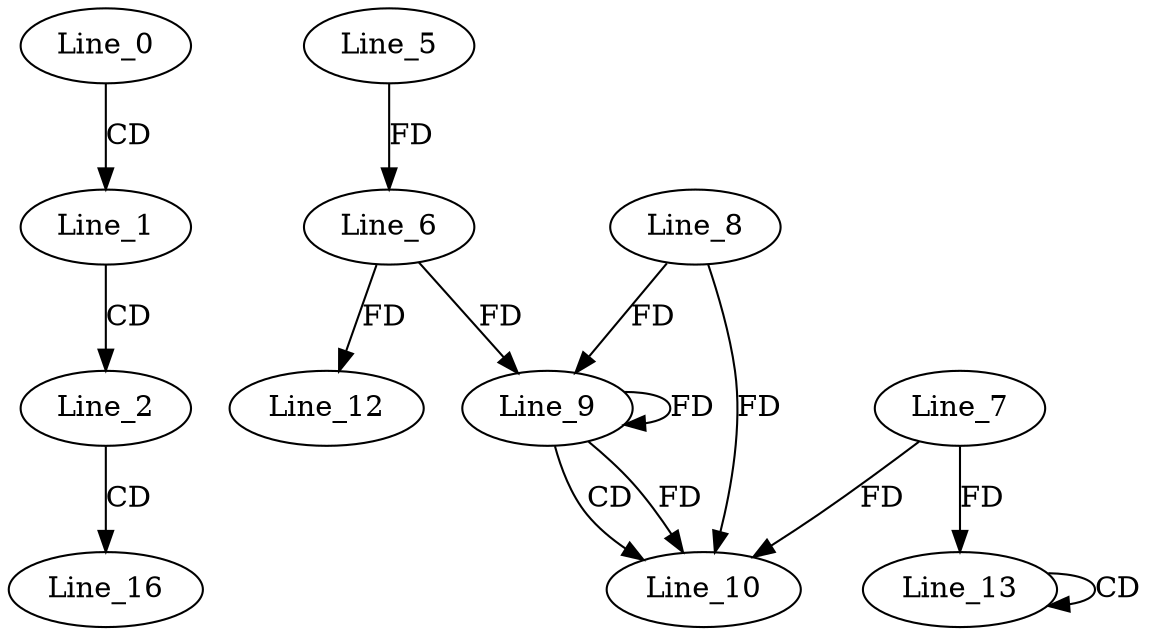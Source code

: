 digraph G {
  Line_0;
  Line_1;
  Line_2;
  Line_5;
  Line_6;
  Line_9;
  Line_8;
  Line_9;
  Line_6;
  Line_9;
  Line_10;
  Line_7;
  Line_12;
  Line_13;
  Line_13;
  Line_13;
  Line_16;
  Line_0 -> Line_1 [ label="CD" ];
  Line_1 -> Line_2 [ label="CD" ];
  Line_5 -> Line_6 [ label="FD" ];
  Line_9 -> Line_9 [ label="FD" ];
  Line_8 -> Line_9 [ label="FD" ];
  Line_6 -> Line_9 [ label="FD" ];
  Line_9 -> Line_10 [ label="CD" ];
  Line_7 -> Line_10 [ label="FD" ];
  Line_9 -> Line_10 [ label="FD" ];
  Line_8 -> Line_10 [ label="FD" ];
  Line_6 -> Line_12 [ label="FD" ];
  Line_13 -> Line_13 [ label="CD" ];
  Line_7 -> Line_13 [ label="FD" ];
  Line_2 -> Line_16 [ label="CD" ];
}
